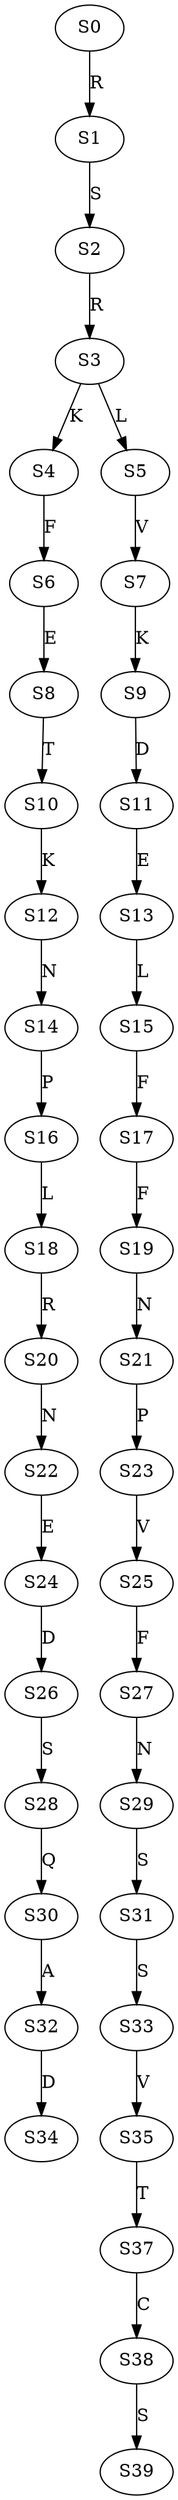 strict digraph  {
	S0 -> S1 [ label = R ];
	S1 -> S2 [ label = S ];
	S2 -> S3 [ label = R ];
	S3 -> S4 [ label = K ];
	S3 -> S5 [ label = L ];
	S4 -> S6 [ label = F ];
	S5 -> S7 [ label = V ];
	S6 -> S8 [ label = E ];
	S7 -> S9 [ label = K ];
	S8 -> S10 [ label = T ];
	S9 -> S11 [ label = D ];
	S10 -> S12 [ label = K ];
	S11 -> S13 [ label = E ];
	S12 -> S14 [ label = N ];
	S13 -> S15 [ label = L ];
	S14 -> S16 [ label = P ];
	S15 -> S17 [ label = F ];
	S16 -> S18 [ label = L ];
	S17 -> S19 [ label = F ];
	S18 -> S20 [ label = R ];
	S19 -> S21 [ label = N ];
	S20 -> S22 [ label = N ];
	S21 -> S23 [ label = P ];
	S22 -> S24 [ label = E ];
	S23 -> S25 [ label = V ];
	S24 -> S26 [ label = D ];
	S25 -> S27 [ label = F ];
	S26 -> S28 [ label = S ];
	S27 -> S29 [ label = N ];
	S28 -> S30 [ label = Q ];
	S29 -> S31 [ label = S ];
	S30 -> S32 [ label = A ];
	S31 -> S33 [ label = S ];
	S32 -> S34 [ label = D ];
	S33 -> S35 [ label = V ];
	S35 -> S37 [ label = T ];
	S37 -> S38 [ label = C ];
	S38 -> S39 [ label = S ];
}
